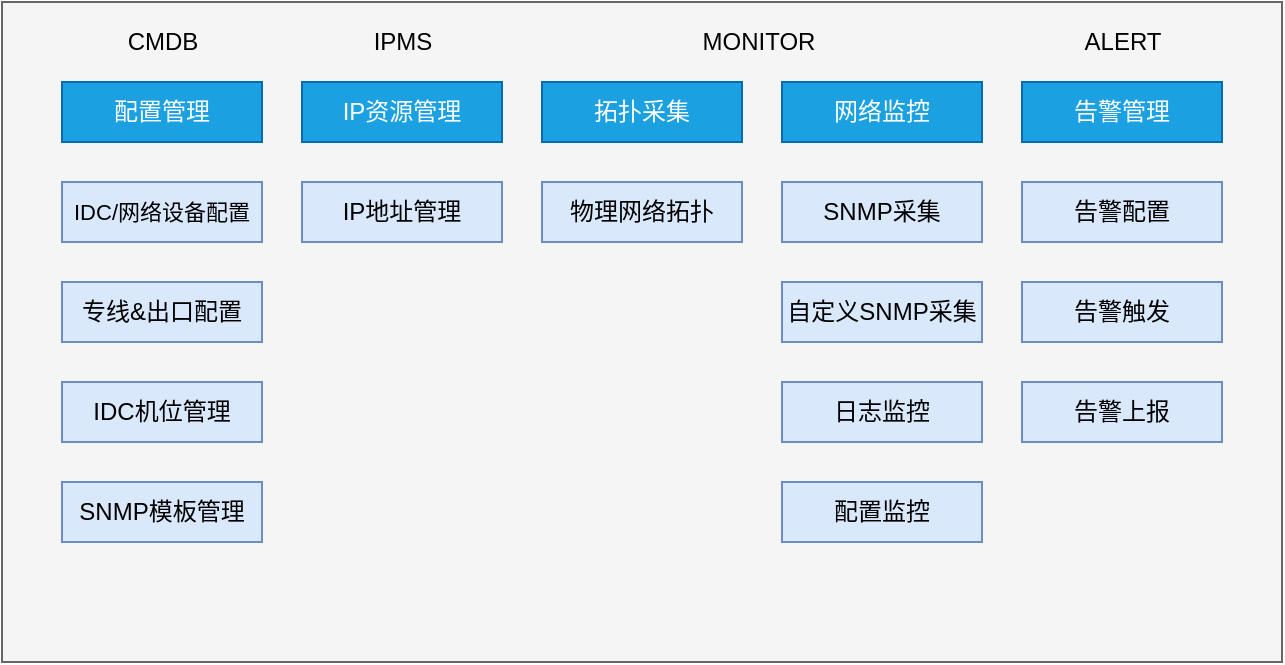 <mxfile version="13.6.4" type="github">
  <diagram name="Page-1" id="efa7a0a1-bf9b-a30e-e6df-94a7791c09e9">
    <mxGraphModel dx="988" dy="663" grid="1" gridSize="10" guides="1" tooltips="1" connect="1" arrows="1" fold="1" page="1" pageScale="1" pageWidth="826" pageHeight="1169" background="#ffffff" math="0" shadow="0">
      <root>
        <mxCell id="0" />
        <mxCell id="1" parent="0" />
        <mxCell id="uc-OmskmSnvwY2WYjZqT-125" value="" style="rounded=0;whiteSpace=wrap;html=1;fillColor=#f5f5f5;strokeColor=#666666;fontColor=#333333;" vertex="1" parent="1">
          <mxGeometry x="70" y="190" width="640" height="330" as="geometry" />
        </mxCell>
        <mxCell id="uc-OmskmSnvwY2WYjZqT-126" value="配置管理" style="rounded=0;whiteSpace=wrap;html=1;fillColor=#1ba1e2;strokeColor=#006EAF;fontColor=#ffffff;" vertex="1" parent="1">
          <mxGeometry x="100" y="230" width="100" height="30" as="geometry" />
        </mxCell>
        <mxCell id="uc-OmskmSnvwY2WYjZqT-127" value="&lt;font style=&quot;font-size: 11px&quot;&gt;IDC/网络设备配置&lt;/font&gt;" style="rounded=0;whiteSpace=wrap;html=1;fontSize=10;fillColor=#dae8fc;strokeColor=#6c8ebf;" vertex="1" parent="1">
          <mxGeometry x="100" y="280" width="100" height="30" as="geometry" />
        </mxCell>
        <mxCell id="uc-OmskmSnvwY2WYjZqT-128" value="专线&amp;amp;出口配置" style="rounded=0;whiteSpace=wrap;html=1;fillColor=#dae8fc;strokeColor=#6c8ebf;" vertex="1" parent="1">
          <mxGeometry x="100" y="330" width="100" height="30" as="geometry" />
        </mxCell>
        <mxCell id="uc-OmskmSnvwY2WYjZqT-129" value="IDC机位管理" style="rounded=0;whiteSpace=wrap;html=1;fillColor=#dae8fc;strokeColor=#6c8ebf;" vertex="1" parent="1">
          <mxGeometry x="100" y="380" width="100" height="30" as="geometry" />
        </mxCell>
        <mxCell id="uc-OmskmSnvwY2WYjZqT-130" value="SNMP模板管理" style="rounded=0;whiteSpace=wrap;html=1;fillColor=#dae8fc;strokeColor=#6c8ebf;" vertex="1" parent="1">
          <mxGeometry x="100" y="430" width="100" height="30" as="geometry" />
        </mxCell>
        <mxCell id="uc-OmskmSnvwY2WYjZqT-133" value="&lt;span&gt;拓扑采集&lt;/span&gt;" style="rounded=0;whiteSpace=wrap;html=1;fillColor=#1ba1e2;strokeColor=#006EAF;fontColor=#ffffff;" vertex="1" parent="1">
          <mxGeometry x="340" y="230" width="100" height="30" as="geometry" />
        </mxCell>
        <mxCell id="uc-OmskmSnvwY2WYjZqT-134" value="物理网络拓扑" style="rounded=0;whiteSpace=wrap;html=1;fillColor=#dae8fc;strokeColor=#6c8ebf;" vertex="1" parent="1">
          <mxGeometry x="340" y="280" width="100" height="30" as="geometry" />
        </mxCell>
        <mxCell id="uc-OmskmSnvwY2WYjZqT-138" value="CMDB" style="text;html=1;resizable=0;autosize=1;align=center;verticalAlign=middle;points=[];fillColor=none;strokeColor=none;rounded=0;" vertex="1" parent="1">
          <mxGeometry x="125" y="200" width="50" height="20" as="geometry" />
        </mxCell>
        <mxCell id="uc-OmskmSnvwY2WYjZqT-140" value="网络监控" style="rounded=0;whiteSpace=wrap;html=1;fillColor=#1ba1e2;strokeColor=#006EAF;fontColor=#ffffff;" vertex="1" parent="1">
          <mxGeometry x="460" y="230" width="100" height="30" as="geometry" />
        </mxCell>
        <mxCell id="uc-OmskmSnvwY2WYjZqT-141" value="&lt;span&gt;SNMP采集&lt;/span&gt;" style="rounded=0;whiteSpace=wrap;html=1;fillColor=#dae8fc;strokeColor=#6c8ebf;" vertex="1" parent="1">
          <mxGeometry x="460" y="280" width="100" height="30" as="geometry" />
        </mxCell>
        <mxCell id="uc-OmskmSnvwY2WYjZqT-142" value="&lt;span&gt;自定义SNMP采集&lt;/span&gt;" style="rounded=0;whiteSpace=wrap;html=1;fillColor=#dae8fc;strokeColor=#6c8ebf;" vertex="1" parent="1">
          <mxGeometry x="460" y="330" width="100" height="30" as="geometry" />
        </mxCell>
        <mxCell id="uc-OmskmSnvwY2WYjZqT-143" value="日志监控" style="rounded=0;whiteSpace=wrap;html=1;fillColor=#dae8fc;strokeColor=#6c8ebf;" vertex="1" parent="1">
          <mxGeometry x="460" y="380" width="100" height="30" as="geometry" />
        </mxCell>
        <mxCell id="uc-OmskmSnvwY2WYjZqT-144" value="配置监控" style="rounded=0;whiteSpace=wrap;html=1;fillColor=#dae8fc;strokeColor=#6c8ebf;" vertex="1" parent="1">
          <mxGeometry x="460" y="430" width="100" height="30" as="geometry" />
        </mxCell>
        <mxCell id="uc-OmskmSnvwY2WYjZqT-145" value="MONITOR" style="text;html=1;resizable=0;autosize=1;align=center;verticalAlign=middle;points=[];fillColor=none;strokeColor=none;rounded=0;" vertex="1" parent="1">
          <mxGeometry x="413" y="200" width="70" height="20" as="geometry" />
        </mxCell>
        <mxCell id="uc-OmskmSnvwY2WYjZqT-146" value="告警管理" style="rounded=0;whiteSpace=wrap;html=1;fillColor=#1ba1e2;strokeColor=#006EAF;fontColor=#ffffff;" vertex="1" parent="1">
          <mxGeometry x="580" y="230" width="100" height="30" as="geometry" />
        </mxCell>
        <mxCell id="uc-OmskmSnvwY2WYjZqT-147" value="告警配置" style="rounded=0;whiteSpace=wrap;html=1;fillColor=#dae8fc;strokeColor=#6c8ebf;" vertex="1" parent="1">
          <mxGeometry x="580" y="280" width="100" height="30" as="geometry" />
        </mxCell>
        <mxCell id="uc-OmskmSnvwY2WYjZqT-148" value="告警触发" style="rounded=0;whiteSpace=wrap;html=1;fillColor=#dae8fc;strokeColor=#6c8ebf;" vertex="1" parent="1">
          <mxGeometry x="580" y="330" width="100" height="30" as="geometry" />
        </mxCell>
        <mxCell id="uc-OmskmSnvwY2WYjZqT-149" value="告警上报" style="rounded=0;whiteSpace=wrap;html=1;fillColor=#dae8fc;strokeColor=#6c8ebf;" vertex="1" parent="1">
          <mxGeometry x="580" y="380" width="100" height="30" as="geometry" />
        </mxCell>
        <mxCell id="uc-OmskmSnvwY2WYjZqT-151" value="ALERT" style="text;html=1;resizable=0;autosize=1;align=center;verticalAlign=middle;points=[];fillColor=none;strokeColor=none;rounded=0;" vertex="1" parent="1">
          <mxGeometry x="605" y="200" width="50" height="20" as="geometry" />
        </mxCell>
        <mxCell id="uc-OmskmSnvwY2WYjZqT-152" value="IP资源管理" style="rounded=0;whiteSpace=wrap;html=1;fillColor=#1ba1e2;strokeColor=#006EAF;fontColor=#ffffff;" vertex="1" parent="1">
          <mxGeometry x="220" y="230" width="100" height="30" as="geometry" />
        </mxCell>
        <mxCell id="uc-OmskmSnvwY2WYjZqT-153" value="IP地址管理" style="rounded=0;whiteSpace=wrap;html=1;fillColor=#dae8fc;strokeColor=#6c8ebf;" vertex="1" parent="1">
          <mxGeometry x="220" y="280" width="100" height="30" as="geometry" />
        </mxCell>
        <mxCell id="uc-OmskmSnvwY2WYjZqT-157" value="IPMS" style="text;html=1;resizable=0;autosize=1;align=center;verticalAlign=middle;points=[];fillColor=none;strokeColor=none;rounded=0;" vertex="1" parent="1">
          <mxGeometry x="250" y="200" width="40" height="20" as="geometry" />
        </mxCell>
      </root>
    </mxGraphModel>
  </diagram>
</mxfile>
